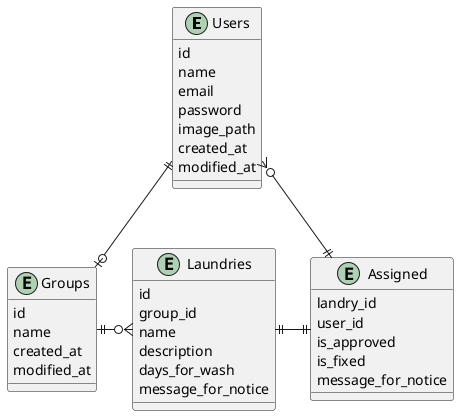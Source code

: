 @startuml

entity Users{
id
name
email
password
image_path
created_at
modified_at
}

entity Groups
{
id
name
created_at
modified_at
}

entity Laundries{
id
group_id
name
description
days_for_wash
message_for_notice
}

entity Assigned{
landry_id
user_id
is_approved
is_fixed
message_for_notice
}

Users ||--o| Groups
Groups ||-o{ Laundries
Laundries ||-|| Assigned
Users }o--|| Assigned


@enduml
